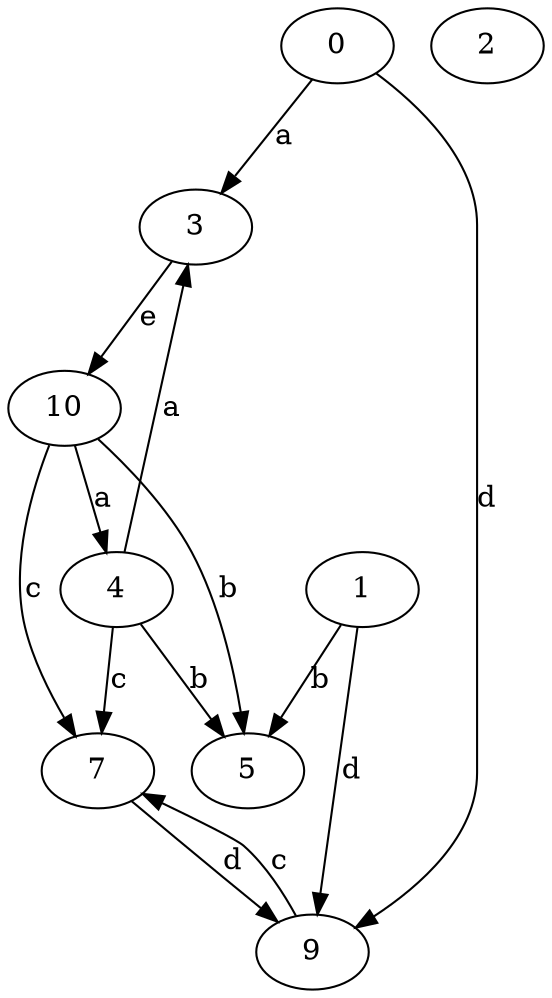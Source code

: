 strict digraph  {
0;
2;
3;
4;
5;
7;
9;
10;
1;
0 -> 3  [label=a];
0 -> 9  [label=d];
3 -> 10  [label=e];
4 -> 3  [label=a];
4 -> 5  [label=b];
4 -> 7  [label=c];
7 -> 9  [label=d];
9 -> 7  [label=c];
10 -> 4  [label=a];
10 -> 5  [label=b];
10 -> 7  [label=c];
1 -> 5  [label=b];
1 -> 9  [label=d];
}
